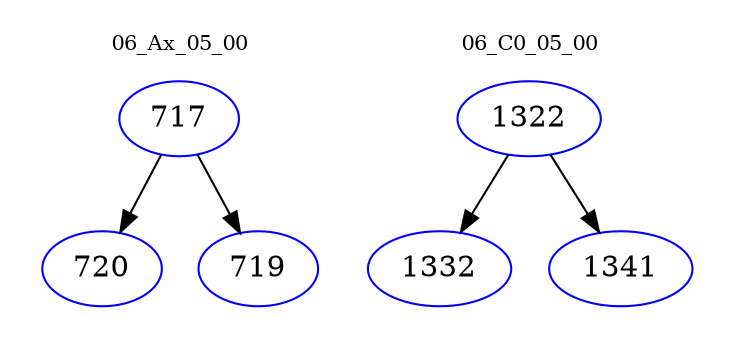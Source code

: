 digraph{
subgraph cluster_0 {
color = white
label = "06_Ax_05_00";
fontsize=10;
T0_717 [label="717", color="blue"]
T0_717 -> T0_720 [color="black"]
T0_720 [label="720", color="blue"]
T0_717 -> T0_719 [color="black"]
T0_719 [label="719", color="blue"]
}
subgraph cluster_1 {
color = white
label = "06_C0_05_00";
fontsize=10;
T1_1322 [label="1322", color="blue"]
T1_1322 -> T1_1332 [color="black"]
T1_1332 [label="1332", color="blue"]
T1_1322 -> T1_1341 [color="black"]
T1_1341 [label="1341", color="blue"]
}
}

